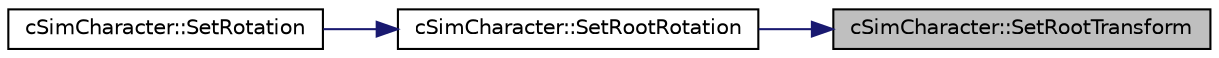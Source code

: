 digraph "cSimCharacter::SetRootTransform"
{
 // LATEX_PDF_SIZE
  edge [fontname="Helvetica",fontsize="10",labelfontname="Helvetica",labelfontsize="10"];
  node [fontname="Helvetica",fontsize="10",shape=record];
  rankdir="RL";
  Node1 [label="cSimCharacter::SetRootTransform",height=0.2,width=0.4,color="black", fillcolor="grey75", style="filled", fontcolor="black",tooltip=" "];
  Node1 -> Node2 [dir="back",color="midnightblue",fontsize="10",style="solid",fontname="Helvetica"];
  Node2 [label="cSimCharacter::SetRootRotation",height=0.2,width=0.4,color="black", fillcolor="white", style="filled",URL="$classc_sim_character.html#a1a3707aa881b23e81ef49b86e04c9c76",tooltip=" "];
  Node2 -> Node3 [dir="back",color="midnightblue",fontsize="10",style="solid",fontname="Helvetica"];
  Node3 [label="cSimCharacter::SetRotation",height=0.2,width=0.4,color="black", fillcolor="white", style="filled",URL="$classc_sim_character.html#aa7df1c97b10f864b3a4d4c0e8ef767de",tooltip=" "];
}
